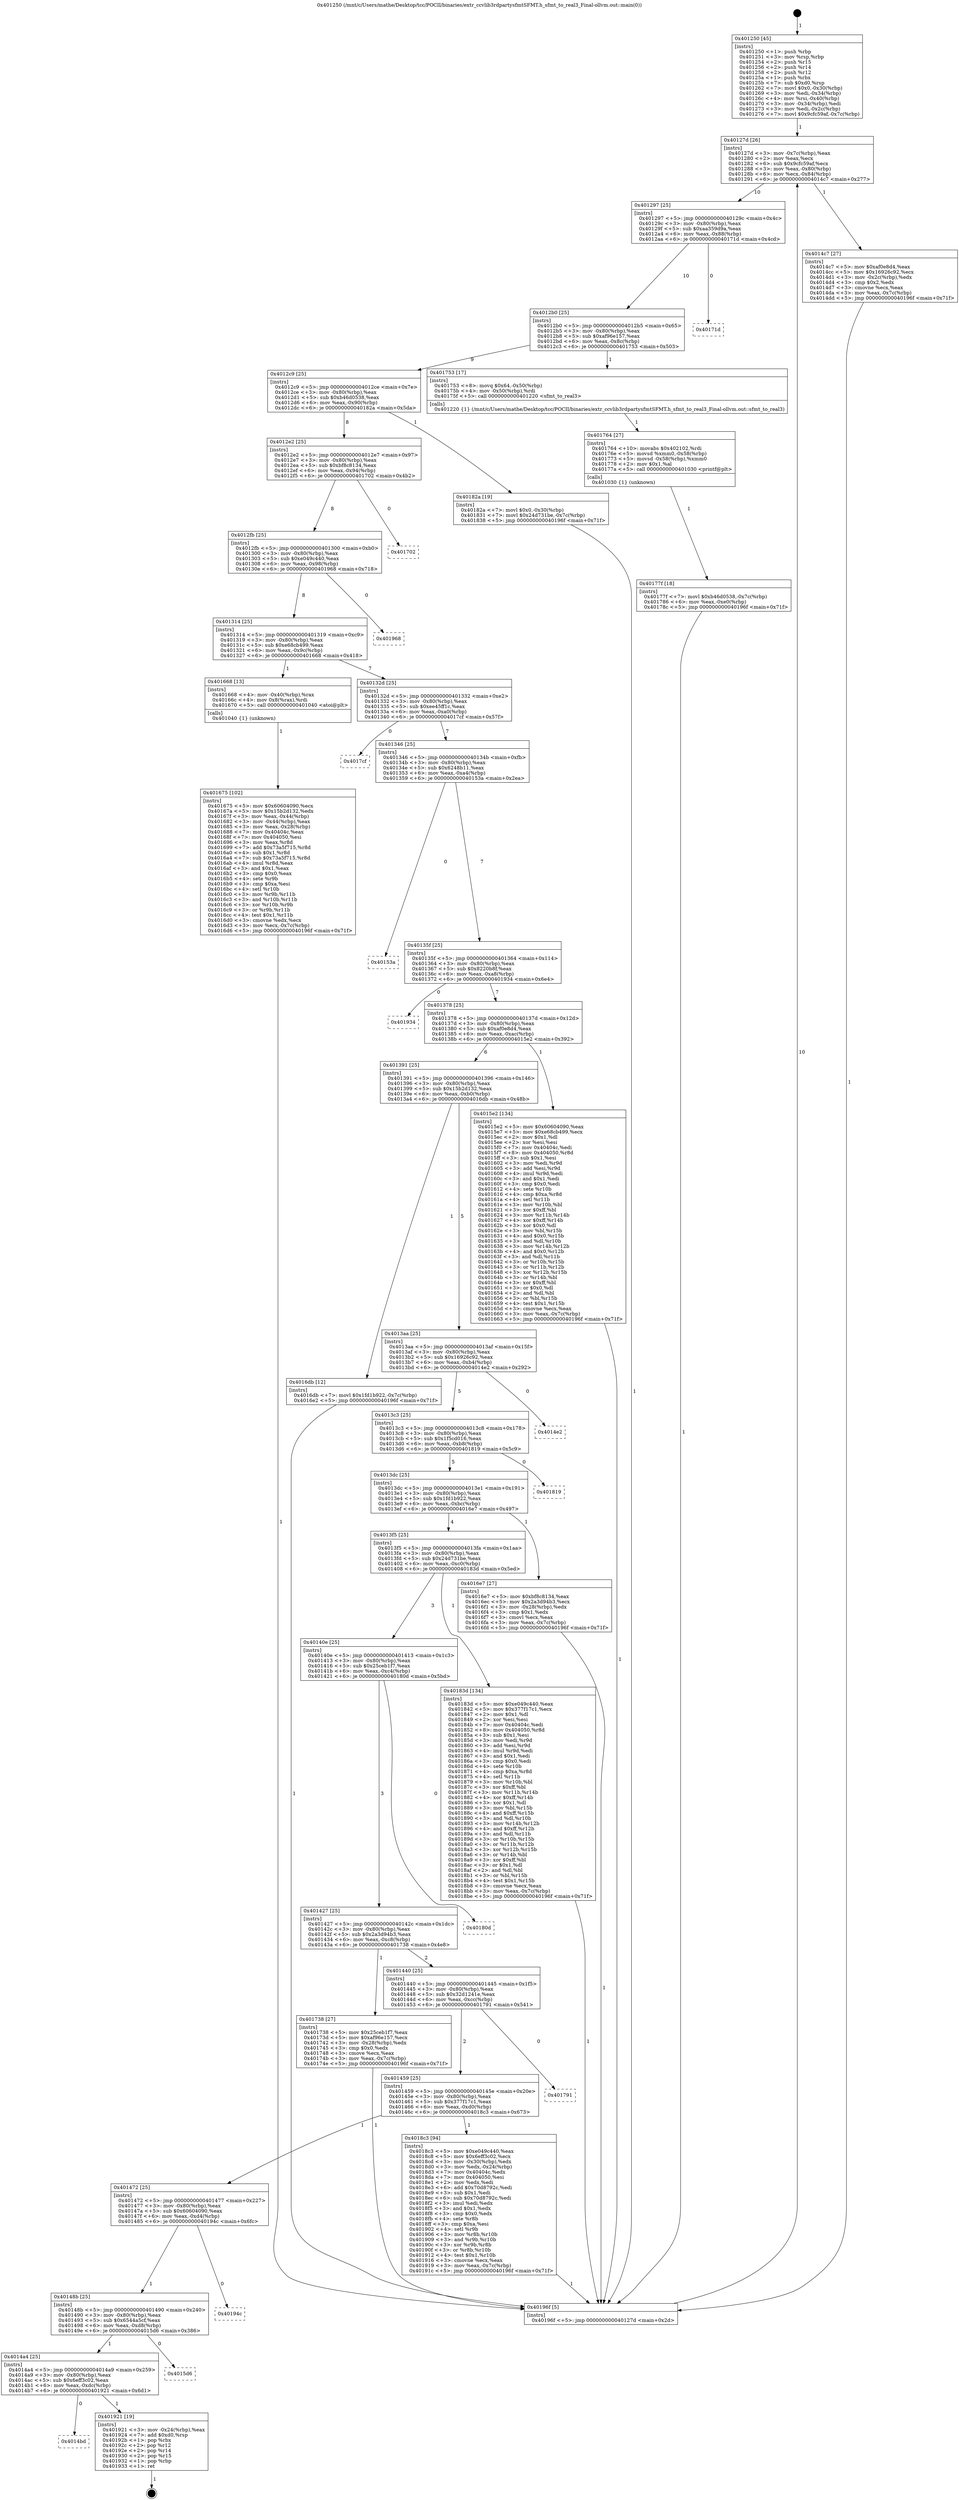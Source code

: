 digraph "0x401250" {
  label = "0x401250 (/mnt/c/Users/mathe/Desktop/tcc/POCII/binaries/extr_ccvlib3rdpartysfmtSFMT.h_sfmt_to_real3_Final-ollvm.out::main(0))"
  labelloc = "t"
  node[shape=record]

  Entry [label="",width=0.3,height=0.3,shape=circle,fillcolor=black,style=filled]
  "0x40127d" [label="{
     0x40127d [26]\l
     | [instrs]\l
     &nbsp;&nbsp;0x40127d \<+3\>: mov -0x7c(%rbp),%eax\l
     &nbsp;&nbsp;0x401280 \<+2\>: mov %eax,%ecx\l
     &nbsp;&nbsp;0x401282 \<+6\>: sub $0x9cfc59af,%ecx\l
     &nbsp;&nbsp;0x401288 \<+3\>: mov %eax,-0x80(%rbp)\l
     &nbsp;&nbsp;0x40128b \<+6\>: mov %ecx,-0x84(%rbp)\l
     &nbsp;&nbsp;0x401291 \<+6\>: je 00000000004014c7 \<main+0x277\>\l
  }"]
  "0x4014c7" [label="{
     0x4014c7 [27]\l
     | [instrs]\l
     &nbsp;&nbsp;0x4014c7 \<+5\>: mov $0xaf0e8d4,%eax\l
     &nbsp;&nbsp;0x4014cc \<+5\>: mov $0x16926c92,%ecx\l
     &nbsp;&nbsp;0x4014d1 \<+3\>: mov -0x2c(%rbp),%edx\l
     &nbsp;&nbsp;0x4014d4 \<+3\>: cmp $0x2,%edx\l
     &nbsp;&nbsp;0x4014d7 \<+3\>: cmovne %ecx,%eax\l
     &nbsp;&nbsp;0x4014da \<+3\>: mov %eax,-0x7c(%rbp)\l
     &nbsp;&nbsp;0x4014dd \<+5\>: jmp 000000000040196f \<main+0x71f\>\l
  }"]
  "0x401297" [label="{
     0x401297 [25]\l
     | [instrs]\l
     &nbsp;&nbsp;0x401297 \<+5\>: jmp 000000000040129c \<main+0x4c\>\l
     &nbsp;&nbsp;0x40129c \<+3\>: mov -0x80(%rbp),%eax\l
     &nbsp;&nbsp;0x40129f \<+5\>: sub $0xaa359d9a,%eax\l
     &nbsp;&nbsp;0x4012a4 \<+6\>: mov %eax,-0x88(%rbp)\l
     &nbsp;&nbsp;0x4012aa \<+6\>: je 000000000040171d \<main+0x4cd\>\l
  }"]
  "0x40196f" [label="{
     0x40196f [5]\l
     | [instrs]\l
     &nbsp;&nbsp;0x40196f \<+5\>: jmp 000000000040127d \<main+0x2d\>\l
  }"]
  "0x401250" [label="{
     0x401250 [45]\l
     | [instrs]\l
     &nbsp;&nbsp;0x401250 \<+1\>: push %rbp\l
     &nbsp;&nbsp;0x401251 \<+3\>: mov %rsp,%rbp\l
     &nbsp;&nbsp;0x401254 \<+2\>: push %r15\l
     &nbsp;&nbsp;0x401256 \<+2\>: push %r14\l
     &nbsp;&nbsp;0x401258 \<+2\>: push %r12\l
     &nbsp;&nbsp;0x40125a \<+1\>: push %rbx\l
     &nbsp;&nbsp;0x40125b \<+7\>: sub $0xd0,%rsp\l
     &nbsp;&nbsp;0x401262 \<+7\>: movl $0x0,-0x30(%rbp)\l
     &nbsp;&nbsp;0x401269 \<+3\>: mov %edi,-0x34(%rbp)\l
     &nbsp;&nbsp;0x40126c \<+4\>: mov %rsi,-0x40(%rbp)\l
     &nbsp;&nbsp;0x401270 \<+3\>: mov -0x34(%rbp),%edi\l
     &nbsp;&nbsp;0x401273 \<+3\>: mov %edi,-0x2c(%rbp)\l
     &nbsp;&nbsp;0x401276 \<+7\>: movl $0x9cfc59af,-0x7c(%rbp)\l
  }"]
  Exit [label="",width=0.3,height=0.3,shape=circle,fillcolor=black,style=filled,peripheries=2]
  "0x40171d" [label="{
     0x40171d\l
  }", style=dashed]
  "0x4012b0" [label="{
     0x4012b0 [25]\l
     | [instrs]\l
     &nbsp;&nbsp;0x4012b0 \<+5\>: jmp 00000000004012b5 \<main+0x65\>\l
     &nbsp;&nbsp;0x4012b5 \<+3\>: mov -0x80(%rbp),%eax\l
     &nbsp;&nbsp;0x4012b8 \<+5\>: sub $0xaf96e157,%eax\l
     &nbsp;&nbsp;0x4012bd \<+6\>: mov %eax,-0x8c(%rbp)\l
     &nbsp;&nbsp;0x4012c3 \<+6\>: je 0000000000401753 \<main+0x503\>\l
  }"]
  "0x4014bd" [label="{
     0x4014bd\l
  }", style=dashed]
  "0x401753" [label="{
     0x401753 [17]\l
     | [instrs]\l
     &nbsp;&nbsp;0x401753 \<+8\>: movq $0x64,-0x50(%rbp)\l
     &nbsp;&nbsp;0x40175b \<+4\>: mov -0x50(%rbp),%rdi\l
     &nbsp;&nbsp;0x40175f \<+5\>: call 0000000000401220 \<sfmt_to_real3\>\l
     | [calls]\l
     &nbsp;&nbsp;0x401220 \{1\} (/mnt/c/Users/mathe/Desktop/tcc/POCII/binaries/extr_ccvlib3rdpartysfmtSFMT.h_sfmt_to_real3_Final-ollvm.out::sfmt_to_real3)\l
  }"]
  "0x4012c9" [label="{
     0x4012c9 [25]\l
     | [instrs]\l
     &nbsp;&nbsp;0x4012c9 \<+5\>: jmp 00000000004012ce \<main+0x7e\>\l
     &nbsp;&nbsp;0x4012ce \<+3\>: mov -0x80(%rbp),%eax\l
     &nbsp;&nbsp;0x4012d1 \<+5\>: sub $0xb46d0538,%eax\l
     &nbsp;&nbsp;0x4012d6 \<+6\>: mov %eax,-0x90(%rbp)\l
     &nbsp;&nbsp;0x4012dc \<+6\>: je 000000000040182a \<main+0x5da\>\l
  }"]
  "0x401921" [label="{
     0x401921 [19]\l
     | [instrs]\l
     &nbsp;&nbsp;0x401921 \<+3\>: mov -0x24(%rbp),%eax\l
     &nbsp;&nbsp;0x401924 \<+7\>: add $0xd0,%rsp\l
     &nbsp;&nbsp;0x40192b \<+1\>: pop %rbx\l
     &nbsp;&nbsp;0x40192c \<+2\>: pop %r12\l
     &nbsp;&nbsp;0x40192e \<+2\>: pop %r14\l
     &nbsp;&nbsp;0x401930 \<+2\>: pop %r15\l
     &nbsp;&nbsp;0x401932 \<+1\>: pop %rbp\l
     &nbsp;&nbsp;0x401933 \<+1\>: ret\l
  }"]
  "0x40182a" [label="{
     0x40182a [19]\l
     | [instrs]\l
     &nbsp;&nbsp;0x40182a \<+7\>: movl $0x0,-0x30(%rbp)\l
     &nbsp;&nbsp;0x401831 \<+7\>: movl $0x24d731be,-0x7c(%rbp)\l
     &nbsp;&nbsp;0x401838 \<+5\>: jmp 000000000040196f \<main+0x71f\>\l
  }"]
  "0x4012e2" [label="{
     0x4012e2 [25]\l
     | [instrs]\l
     &nbsp;&nbsp;0x4012e2 \<+5\>: jmp 00000000004012e7 \<main+0x97\>\l
     &nbsp;&nbsp;0x4012e7 \<+3\>: mov -0x80(%rbp),%eax\l
     &nbsp;&nbsp;0x4012ea \<+5\>: sub $0xbf8c8134,%eax\l
     &nbsp;&nbsp;0x4012ef \<+6\>: mov %eax,-0x94(%rbp)\l
     &nbsp;&nbsp;0x4012f5 \<+6\>: je 0000000000401702 \<main+0x4b2\>\l
  }"]
  "0x4014a4" [label="{
     0x4014a4 [25]\l
     | [instrs]\l
     &nbsp;&nbsp;0x4014a4 \<+5\>: jmp 00000000004014a9 \<main+0x259\>\l
     &nbsp;&nbsp;0x4014a9 \<+3\>: mov -0x80(%rbp),%eax\l
     &nbsp;&nbsp;0x4014ac \<+5\>: sub $0x6eff3c02,%eax\l
     &nbsp;&nbsp;0x4014b1 \<+6\>: mov %eax,-0xdc(%rbp)\l
     &nbsp;&nbsp;0x4014b7 \<+6\>: je 0000000000401921 \<main+0x6d1\>\l
  }"]
  "0x401702" [label="{
     0x401702\l
  }", style=dashed]
  "0x4012fb" [label="{
     0x4012fb [25]\l
     | [instrs]\l
     &nbsp;&nbsp;0x4012fb \<+5\>: jmp 0000000000401300 \<main+0xb0\>\l
     &nbsp;&nbsp;0x401300 \<+3\>: mov -0x80(%rbp),%eax\l
     &nbsp;&nbsp;0x401303 \<+5\>: sub $0xe049c440,%eax\l
     &nbsp;&nbsp;0x401308 \<+6\>: mov %eax,-0x98(%rbp)\l
     &nbsp;&nbsp;0x40130e \<+6\>: je 0000000000401968 \<main+0x718\>\l
  }"]
  "0x4015d6" [label="{
     0x4015d6\l
  }", style=dashed]
  "0x401968" [label="{
     0x401968\l
  }", style=dashed]
  "0x401314" [label="{
     0x401314 [25]\l
     | [instrs]\l
     &nbsp;&nbsp;0x401314 \<+5\>: jmp 0000000000401319 \<main+0xc9\>\l
     &nbsp;&nbsp;0x401319 \<+3\>: mov -0x80(%rbp),%eax\l
     &nbsp;&nbsp;0x40131c \<+5\>: sub $0xe68cb499,%eax\l
     &nbsp;&nbsp;0x401321 \<+6\>: mov %eax,-0x9c(%rbp)\l
     &nbsp;&nbsp;0x401327 \<+6\>: je 0000000000401668 \<main+0x418\>\l
  }"]
  "0x40148b" [label="{
     0x40148b [25]\l
     | [instrs]\l
     &nbsp;&nbsp;0x40148b \<+5\>: jmp 0000000000401490 \<main+0x240\>\l
     &nbsp;&nbsp;0x401490 \<+3\>: mov -0x80(%rbp),%eax\l
     &nbsp;&nbsp;0x401493 \<+5\>: sub $0x6544a5cf,%eax\l
     &nbsp;&nbsp;0x401498 \<+6\>: mov %eax,-0xd8(%rbp)\l
     &nbsp;&nbsp;0x40149e \<+6\>: je 00000000004015d6 \<main+0x386\>\l
  }"]
  "0x401668" [label="{
     0x401668 [13]\l
     | [instrs]\l
     &nbsp;&nbsp;0x401668 \<+4\>: mov -0x40(%rbp),%rax\l
     &nbsp;&nbsp;0x40166c \<+4\>: mov 0x8(%rax),%rdi\l
     &nbsp;&nbsp;0x401670 \<+5\>: call 0000000000401040 \<atoi@plt\>\l
     | [calls]\l
     &nbsp;&nbsp;0x401040 \{1\} (unknown)\l
  }"]
  "0x40132d" [label="{
     0x40132d [25]\l
     | [instrs]\l
     &nbsp;&nbsp;0x40132d \<+5\>: jmp 0000000000401332 \<main+0xe2\>\l
     &nbsp;&nbsp;0x401332 \<+3\>: mov -0x80(%rbp),%eax\l
     &nbsp;&nbsp;0x401335 \<+5\>: sub $0xee45ff1c,%eax\l
     &nbsp;&nbsp;0x40133a \<+6\>: mov %eax,-0xa0(%rbp)\l
     &nbsp;&nbsp;0x401340 \<+6\>: je 00000000004017cf \<main+0x57f\>\l
  }"]
  "0x40194c" [label="{
     0x40194c\l
  }", style=dashed]
  "0x4017cf" [label="{
     0x4017cf\l
  }", style=dashed]
  "0x401346" [label="{
     0x401346 [25]\l
     | [instrs]\l
     &nbsp;&nbsp;0x401346 \<+5\>: jmp 000000000040134b \<main+0xfb\>\l
     &nbsp;&nbsp;0x40134b \<+3\>: mov -0x80(%rbp),%eax\l
     &nbsp;&nbsp;0x40134e \<+5\>: sub $0x6248b11,%eax\l
     &nbsp;&nbsp;0x401353 \<+6\>: mov %eax,-0xa4(%rbp)\l
     &nbsp;&nbsp;0x401359 \<+6\>: je 000000000040153a \<main+0x2ea\>\l
  }"]
  "0x401472" [label="{
     0x401472 [25]\l
     | [instrs]\l
     &nbsp;&nbsp;0x401472 \<+5\>: jmp 0000000000401477 \<main+0x227\>\l
     &nbsp;&nbsp;0x401477 \<+3\>: mov -0x80(%rbp),%eax\l
     &nbsp;&nbsp;0x40147a \<+5\>: sub $0x60604090,%eax\l
     &nbsp;&nbsp;0x40147f \<+6\>: mov %eax,-0xd4(%rbp)\l
     &nbsp;&nbsp;0x401485 \<+6\>: je 000000000040194c \<main+0x6fc\>\l
  }"]
  "0x40153a" [label="{
     0x40153a\l
  }", style=dashed]
  "0x40135f" [label="{
     0x40135f [25]\l
     | [instrs]\l
     &nbsp;&nbsp;0x40135f \<+5\>: jmp 0000000000401364 \<main+0x114\>\l
     &nbsp;&nbsp;0x401364 \<+3\>: mov -0x80(%rbp),%eax\l
     &nbsp;&nbsp;0x401367 \<+5\>: sub $0x8220b8f,%eax\l
     &nbsp;&nbsp;0x40136c \<+6\>: mov %eax,-0xa8(%rbp)\l
     &nbsp;&nbsp;0x401372 \<+6\>: je 0000000000401934 \<main+0x6e4\>\l
  }"]
  "0x4018c3" [label="{
     0x4018c3 [94]\l
     | [instrs]\l
     &nbsp;&nbsp;0x4018c3 \<+5\>: mov $0xe049c440,%eax\l
     &nbsp;&nbsp;0x4018c8 \<+5\>: mov $0x6eff3c02,%ecx\l
     &nbsp;&nbsp;0x4018cd \<+3\>: mov -0x30(%rbp),%edx\l
     &nbsp;&nbsp;0x4018d0 \<+3\>: mov %edx,-0x24(%rbp)\l
     &nbsp;&nbsp;0x4018d3 \<+7\>: mov 0x40404c,%edx\l
     &nbsp;&nbsp;0x4018da \<+7\>: mov 0x404050,%esi\l
     &nbsp;&nbsp;0x4018e1 \<+2\>: mov %edx,%edi\l
     &nbsp;&nbsp;0x4018e3 \<+6\>: add $0x70d8792c,%edi\l
     &nbsp;&nbsp;0x4018e9 \<+3\>: sub $0x1,%edi\l
     &nbsp;&nbsp;0x4018ec \<+6\>: sub $0x70d8792c,%edi\l
     &nbsp;&nbsp;0x4018f2 \<+3\>: imul %edi,%edx\l
     &nbsp;&nbsp;0x4018f5 \<+3\>: and $0x1,%edx\l
     &nbsp;&nbsp;0x4018f8 \<+3\>: cmp $0x0,%edx\l
     &nbsp;&nbsp;0x4018fb \<+4\>: sete %r8b\l
     &nbsp;&nbsp;0x4018ff \<+3\>: cmp $0xa,%esi\l
     &nbsp;&nbsp;0x401902 \<+4\>: setl %r9b\l
     &nbsp;&nbsp;0x401906 \<+3\>: mov %r8b,%r10b\l
     &nbsp;&nbsp;0x401909 \<+3\>: and %r9b,%r10b\l
     &nbsp;&nbsp;0x40190c \<+3\>: xor %r9b,%r8b\l
     &nbsp;&nbsp;0x40190f \<+3\>: or %r8b,%r10b\l
     &nbsp;&nbsp;0x401912 \<+4\>: test $0x1,%r10b\l
     &nbsp;&nbsp;0x401916 \<+3\>: cmovne %ecx,%eax\l
     &nbsp;&nbsp;0x401919 \<+3\>: mov %eax,-0x7c(%rbp)\l
     &nbsp;&nbsp;0x40191c \<+5\>: jmp 000000000040196f \<main+0x71f\>\l
  }"]
  "0x401934" [label="{
     0x401934\l
  }", style=dashed]
  "0x401378" [label="{
     0x401378 [25]\l
     | [instrs]\l
     &nbsp;&nbsp;0x401378 \<+5\>: jmp 000000000040137d \<main+0x12d\>\l
     &nbsp;&nbsp;0x40137d \<+3\>: mov -0x80(%rbp),%eax\l
     &nbsp;&nbsp;0x401380 \<+5\>: sub $0xaf0e8d4,%eax\l
     &nbsp;&nbsp;0x401385 \<+6\>: mov %eax,-0xac(%rbp)\l
     &nbsp;&nbsp;0x40138b \<+6\>: je 00000000004015e2 \<main+0x392\>\l
  }"]
  "0x401459" [label="{
     0x401459 [25]\l
     | [instrs]\l
     &nbsp;&nbsp;0x401459 \<+5\>: jmp 000000000040145e \<main+0x20e\>\l
     &nbsp;&nbsp;0x40145e \<+3\>: mov -0x80(%rbp),%eax\l
     &nbsp;&nbsp;0x401461 \<+5\>: sub $0x377f17c1,%eax\l
     &nbsp;&nbsp;0x401466 \<+6\>: mov %eax,-0xd0(%rbp)\l
     &nbsp;&nbsp;0x40146c \<+6\>: je 00000000004018c3 \<main+0x673\>\l
  }"]
  "0x4015e2" [label="{
     0x4015e2 [134]\l
     | [instrs]\l
     &nbsp;&nbsp;0x4015e2 \<+5\>: mov $0x60604090,%eax\l
     &nbsp;&nbsp;0x4015e7 \<+5\>: mov $0xe68cb499,%ecx\l
     &nbsp;&nbsp;0x4015ec \<+2\>: mov $0x1,%dl\l
     &nbsp;&nbsp;0x4015ee \<+2\>: xor %esi,%esi\l
     &nbsp;&nbsp;0x4015f0 \<+7\>: mov 0x40404c,%edi\l
     &nbsp;&nbsp;0x4015f7 \<+8\>: mov 0x404050,%r8d\l
     &nbsp;&nbsp;0x4015ff \<+3\>: sub $0x1,%esi\l
     &nbsp;&nbsp;0x401602 \<+3\>: mov %edi,%r9d\l
     &nbsp;&nbsp;0x401605 \<+3\>: add %esi,%r9d\l
     &nbsp;&nbsp;0x401608 \<+4\>: imul %r9d,%edi\l
     &nbsp;&nbsp;0x40160c \<+3\>: and $0x1,%edi\l
     &nbsp;&nbsp;0x40160f \<+3\>: cmp $0x0,%edi\l
     &nbsp;&nbsp;0x401612 \<+4\>: sete %r10b\l
     &nbsp;&nbsp;0x401616 \<+4\>: cmp $0xa,%r8d\l
     &nbsp;&nbsp;0x40161a \<+4\>: setl %r11b\l
     &nbsp;&nbsp;0x40161e \<+3\>: mov %r10b,%bl\l
     &nbsp;&nbsp;0x401621 \<+3\>: xor $0xff,%bl\l
     &nbsp;&nbsp;0x401624 \<+3\>: mov %r11b,%r14b\l
     &nbsp;&nbsp;0x401627 \<+4\>: xor $0xff,%r14b\l
     &nbsp;&nbsp;0x40162b \<+3\>: xor $0x0,%dl\l
     &nbsp;&nbsp;0x40162e \<+3\>: mov %bl,%r15b\l
     &nbsp;&nbsp;0x401631 \<+4\>: and $0x0,%r15b\l
     &nbsp;&nbsp;0x401635 \<+3\>: and %dl,%r10b\l
     &nbsp;&nbsp;0x401638 \<+3\>: mov %r14b,%r12b\l
     &nbsp;&nbsp;0x40163b \<+4\>: and $0x0,%r12b\l
     &nbsp;&nbsp;0x40163f \<+3\>: and %dl,%r11b\l
     &nbsp;&nbsp;0x401642 \<+3\>: or %r10b,%r15b\l
     &nbsp;&nbsp;0x401645 \<+3\>: or %r11b,%r12b\l
     &nbsp;&nbsp;0x401648 \<+3\>: xor %r12b,%r15b\l
     &nbsp;&nbsp;0x40164b \<+3\>: or %r14b,%bl\l
     &nbsp;&nbsp;0x40164e \<+3\>: xor $0xff,%bl\l
     &nbsp;&nbsp;0x401651 \<+3\>: or $0x0,%dl\l
     &nbsp;&nbsp;0x401654 \<+2\>: and %dl,%bl\l
     &nbsp;&nbsp;0x401656 \<+3\>: or %bl,%r15b\l
     &nbsp;&nbsp;0x401659 \<+4\>: test $0x1,%r15b\l
     &nbsp;&nbsp;0x40165d \<+3\>: cmovne %ecx,%eax\l
     &nbsp;&nbsp;0x401660 \<+3\>: mov %eax,-0x7c(%rbp)\l
     &nbsp;&nbsp;0x401663 \<+5\>: jmp 000000000040196f \<main+0x71f\>\l
  }"]
  "0x401391" [label="{
     0x401391 [25]\l
     | [instrs]\l
     &nbsp;&nbsp;0x401391 \<+5\>: jmp 0000000000401396 \<main+0x146\>\l
     &nbsp;&nbsp;0x401396 \<+3\>: mov -0x80(%rbp),%eax\l
     &nbsp;&nbsp;0x401399 \<+5\>: sub $0x15b2d132,%eax\l
     &nbsp;&nbsp;0x40139e \<+6\>: mov %eax,-0xb0(%rbp)\l
     &nbsp;&nbsp;0x4013a4 \<+6\>: je 00000000004016db \<main+0x48b\>\l
  }"]
  "0x401675" [label="{
     0x401675 [102]\l
     | [instrs]\l
     &nbsp;&nbsp;0x401675 \<+5\>: mov $0x60604090,%ecx\l
     &nbsp;&nbsp;0x40167a \<+5\>: mov $0x15b2d132,%edx\l
     &nbsp;&nbsp;0x40167f \<+3\>: mov %eax,-0x44(%rbp)\l
     &nbsp;&nbsp;0x401682 \<+3\>: mov -0x44(%rbp),%eax\l
     &nbsp;&nbsp;0x401685 \<+3\>: mov %eax,-0x28(%rbp)\l
     &nbsp;&nbsp;0x401688 \<+7\>: mov 0x40404c,%eax\l
     &nbsp;&nbsp;0x40168f \<+7\>: mov 0x404050,%esi\l
     &nbsp;&nbsp;0x401696 \<+3\>: mov %eax,%r8d\l
     &nbsp;&nbsp;0x401699 \<+7\>: add $0x73a5f715,%r8d\l
     &nbsp;&nbsp;0x4016a0 \<+4\>: sub $0x1,%r8d\l
     &nbsp;&nbsp;0x4016a4 \<+7\>: sub $0x73a5f715,%r8d\l
     &nbsp;&nbsp;0x4016ab \<+4\>: imul %r8d,%eax\l
     &nbsp;&nbsp;0x4016af \<+3\>: and $0x1,%eax\l
     &nbsp;&nbsp;0x4016b2 \<+3\>: cmp $0x0,%eax\l
     &nbsp;&nbsp;0x4016b5 \<+4\>: sete %r9b\l
     &nbsp;&nbsp;0x4016b9 \<+3\>: cmp $0xa,%esi\l
     &nbsp;&nbsp;0x4016bc \<+4\>: setl %r10b\l
     &nbsp;&nbsp;0x4016c0 \<+3\>: mov %r9b,%r11b\l
     &nbsp;&nbsp;0x4016c3 \<+3\>: and %r10b,%r11b\l
     &nbsp;&nbsp;0x4016c6 \<+3\>: xor %r10b,%r9b\l
     &nbsp;&nbsp;0x4016c9 \<+3\>: or %r9b,%r11b\l
     &nbsp;&nbsp;0x4016cc \<+4\>: test $0x1,%r11b\l
     &nbsp;&nbsp;0x4016d0 \<+3\>: cmovne %edx,%ecx\l
     &nbsp;&nbsp;0x4016d3 \<+3\>: mov %ecx,-0x7c(%rbp)\l
     &nbsp;&nbsp;0x4016d6 \<+5\>: jmp 000000000040196f \<main+0x71f\>\l
  }"]
  "0x401791" [label="{
     0x401791\l
  }", style=dashed]
  "0x4016db" [label="{
     0x4016db [12]\l
     | [instrs]\l
     &nbsp;&nbsp;0x4016db \<+7\>: movl $0x1fd1b922,-0x7c(%rbp)\l
     &nbsp;&nbsp;0x4016e2 \<+5\>: jmp 000000000040196f \<main+0x71f\>\l
  }"]
  "0x4013aa" [label="{
     0x4013aa [25]\l
     | [instrs]\l
     &nbsp;&nbsp;0x4013aa \<+5\>: jmp 00000000004013af \<main+0x15f\>\l
     &nbsp;&nbsp;0x4013af \<+3\>: mov -0x80(%rbp),%eax\l
     &nbsp;&nbsp;0x4013b2 \<+5\>: sub $0x16926c92,%eax\l
     &nbsp;&nbsp;0x4013b7 \<+6\>: mov %eax,-0xb4(%rbp)\l
     &nbsp;&nbsp;0x4013bd \<+6\>: je 00000000004014e2 \<main+0x292\>\l
  }"]
  "0x40177f" [label="{
     0x40177f [18]\l
     | [instrs]\l
     &nbsp;&nbsp;0x40177f \<+7\>: movl $0xb46d0538,-0x7c(%rbp)\l
     &nbsp;&nbsp;0x401786 \<+6\>: mov %eax,-0xe0(%rbp)\l
     &nbsp;&nbsp;0x40178c \<+5\>: jmp 000000000040196f \<main+0x71f\>\l
  }"]
  "0x4014e2" [label="{
     0x4014e2\l
  }", style=dashed]
  "0x4013c3" [label="{
     0x4013c3 [25]\l
     | [instrs]\l
     &nbsp;&nbsp;0x4013c3 \<+5\>: jmp 00000000004013c8 \<main+0x178\>\l
     &nbsp;&nbsp;0x4013c8 \<+3\>: mov -0x80(%rbp),%eax\l
     &nbsp;&nbsp;0x4013cb \<+5\>: sub $0x1f5cd016,%eax\l
     &nbsp;&nbsp;0x4013d0 \<+6\>: mov %eax,-0xb8(%rbp)\l
     &nbsp;&nbsp;0x4013d6 \<+6\>: je 0000000000401819 \<main+0x5c9\>\l
  }"]
  "0x401764" [label="{
     0x401764 [27]\l
     | [instrs]\l
     &nbsp;&nbsp;0x401764 \<+10\>: movabs $0x402102,%rdi\l
     &nbsp;&nbsp;0x40176e \<+5\>: movsd %xmm0,-0x58(%rbp)\l
     &nbsp;&nbsp;0x401773 \<+5\>: movsd -0x58(%rbp),%xmm0\l
     &nbsp;&nbsp;0x401778 \<+2\>: mov $0x1,%al\l
     &nbsp;&nbsp;0x40177a \<+5\>: call 0000000000401030 \<printf@plt\>\l
     | [calls]\l
     &nbsp;&nbsp;0x401030 \{1\} (unknown)\l
  }"]
  "0x401819" [label="{
     0x401819\l
  }", style=dashed]
  "0x4013dc" [label="{
     0x4013dc [25]\l
     | [instrs]\l
     &nbsp;&nbsp;0x4013dc \<+5\>: jmp 00000000004013e1 \<main+0x191\>\l
     &nbsp;&nbsp;0x4013e1 \<+3\>: mov -0x80(%rbp),%eax\l
     &nbsp;&nbsp;0x4013e4 \<+5\>: sub $0x1fd1b922,%eax\l
     &nbsp;&nbsp;0x4013e9 \<+6\>: mov %eax,-0xbc(%rbp)\l
     &nbsp;&nbsp;0x4013ef \<+6\>: je 00000000004016e7 \<main+0x497\>\l
  }"]
  "0x401440" [label="{
     0x401440 [25]\l
     | [instrs]\l
     &nbsp;&nbsp;0x401440 \<+5\>: jmp 0000000000401445 \<main+0x1f5\>\l
     &nbsp;&nbsp;0x401445 \<+3\>: mov -0x80(%rbp),%eax\l
     &nbsp;&nbsp;0x401448 \<+5\>: sub $0x32d1241e,%eax\l
     &nbsp;&nbsp;0x40144d \<+6\>: mov %eax,-0xcc(%rbp)\l
     &nbsp;&nbsp;0x401453 \<+6\>: je 0000000000401791 \<main+0x541\>\l
  }"]
  "0x4016e7" [label="{
     0x4016e7 [27]\l
     | [instrs]\l
     &nbsp;&nbsp;0x4016e7 \<+5\>: mov $0xbf8c8134,%eax\l
     &nbsp;&nbsp;0x4016ec \<+5\>: mov $0x2a3d94b3,%ecx\l
     &nbsp;&nbsp;0x4016f1 \<+3\>: mov -0x28(%rbp),%edx\l
     &nbsp;&nbsp;0x4016f4 \<+3\>: cmp $0x1,%edx\l
     &nbsp;&nbsp;0x4016f7 \<+3\>: cmovl %ecx,%eax\l
     &nbsp;&nbsp;0x4016fa \<+3\>: mov %eax,-0x7c(%rbp)\l
     &nbsp;&nbsp;0x4016fd \<+5\>: jmp 000000000040196f \<main+0x71f\>\l
  }"]
  "0x4013f5" [label="{
     0x4013f5 [25]\l
     | [instrs]\l
     &nbsp;&nbsp;0x4013f5 \<+5\>: jmp 00000000004013fa \<main+0x1aa\>\l
     &nbsp;&nbsp;0x4013fa \<+3\>: mov -0x80(%rbp),%eax\l
     &nbsp;&nbsp;0x4013fd \<+5\>: sub $0x24d731be,%eax\l
     &nbsp;&nbsp;0x401402 \<+6\>: mov %eax,-0xc0(%rbp)\l
     &nbsp;&nbsp;0x401408 \<+6\>: je 000000000040183d \<main+0x5ed\>\l
  }"]
  "0x401738" [label="{
     0x401738 [27]\l
     | [instrs]\l
     &nbsp;&nbsp;0x401738 \<+5\>: mov $0x25ceb1f7,%eax\l
     &nbsp;&nbsp;0x40173d \<+5\>: mov $0xaf96e157,%ecx\l
     &nbsp;&nbsp;0x401742 \<+3\>: mov -0x28(%rbp),%edx\l
     &nbsp;&nbsp;0x401745 \<+3\>: cmp $0x0,%edx\l
     &nbsp;&nbsp;0x401748 \<+3\>: cmove %ecx,%eax\l
     &nbsp;&nbsp;0x40174b \<+3\>: mov %eax,-0x7c(%rbp)\l
     &nbsp;&nbsp;0x40174e \<+5\>: jmp 000000000040196f \<main+0x71f\>\l
  }"]
  "0x40183d" [label="{
     0x40183d [134]\l
     | [instrs]\l
     &nbsp;&nbsp;0x40183d \<+5\>: mov $0xe049c440,%eax\l
     &nbsp;&nbsp;0x401842 \<+5\>: mov $0x377f17c1,%ecx\l
     &nbsp;&nbsp;0x401847 \<+2\>: mov $0x1,%dl\l
     &nbsp;&nbsp;0x401849 \<+2\>: xor %esi,%esi\l
     &nbsp;&nbsp;0x40184b \<+7\>: mov 0x40404c,%edi\l
     &nbsp;&nbsp;0x401852 \<+8\>: mov 0x404050,%r8d\l
     &nbsp;&nbsp;0x40185a \<+3\>: sub $0x1,%esi\l
     &nbsp;&nbsp;0x40185d \<+3\>: mov %edi,%r9d\l
     &nbsp;&nbsp;0x401860 \<+3\>: add %esi,%r9d\l
     &nbsp;&nbsp;0x401863 \<+4\>: imul %r9d,%edi\l
     &nbsp;&nbsp;0x401867 \<+3\>: and $0x1,%edi\l
     &nbsp;&nbsp;0x40186a \<+3\>: cmp $0x0,%edi\l
     &nbsp;&nbsp;0x40186d \<+4\>: sete %r10b\l
     &nbsp;&nbsp;0x401871 \<+4\>: cmp $0xa,%r8d\l
     &nbsp;&nbsp;0x401875 \<+4\>: setl %r11b\l
     &nbsp;&nbsp;0x401879 \<+3\>: mov %r10b,%bl\l
     &nbsp;&nbsp;0x40187c \<+3\>: xor $0xff,%bl\l
     &nbsp;&nbsp;0x40187f \<+3\>: mov %r11b,%r14b\l
     &nbsp;&nbsp;0x401882 \<+4\>: xor $0xff,%r14b\l
     &nbsp;&nbsp;0x401886 \<+3\>: xor $0x1,%dl\l
     &nbsp;&nbsp;0x401889 \<+3\>: mov %bl,%r15b\l
     &nbsp;&nbsp;0x40188c \<+4\>: and $0xff,%r15b\l
     &nbsp;&nbsp;0x401890 \<+3\>: and %dl,%r10b\l
     &nbsp;&nbsp;0x401893 \<+3\>: mov %r14b,%r12b\l
     &nbsp;&nbsp;0x401896 \<+4\>: and $0xff,%r12b\l
     &nbsp;&nbsp;0x40189a \<+3\>: and %dl,%r11b\l
     &nbsp;&nbsp;0x40189d \<+3\>: or %r10b,%r15b\l
     &nbsp;&nbsp;0x4018a0 \<+3\>: or %r11b,%r12b\l
     &nbsp;&nbsp;0x4018a3 \<+3\>: xor %r12b,%r15b\l
     &nbsp;&nbsp;0x4018a6 \<+3\>: or %r14b,%bl\l
     &nbsp;&nbsp;0x4018a9 \<+3\>: xor $0xff,%bl\l
     &nbsp;&nbsp;0x4018ac \<+3\>: or $0x1,%dl\l
     &nbsp;&nbsp;0x4018af \<+2\>: and %dl,%bl\l
     &nbsp;&nbsp;0x4018b1 \<+3\>: or %bl,%r15b\l
     &nbsp;&nbsp;0x4018b4 \<+4\>: test $0x1,%r15b\l
     &nbsp;&nbsp;0x4018b8 \<+3\>: cmovne %ecx,%eax\l
     &nbsp;&nbsp;0x4018bb \<+3\>: mov %eax,-0x7c(%rbp)\l
     &nbsp;&nbsp;0x4018be \<+5\>: jmp 000000000040196f \<main+0x71f\>\l
  }"]
  "0x40140e" [label="{
     0x40140e [25]\l
     | [instrs]\l
     &nbsp;&nbsp;0x40140e \<+5\>: jmp 0000000000401413 \<main+0x1c3\>\l
     &nbsp;&nbsp;0x401413 \<+3\>: mov -0x80(%rbp),%eax\l
     &nbsp;&nbsp;0x401416 \<+5\>: sub $0x25ceb1f7,%eax\l
     &nbsp;&nbsp;0x40141b \<+6\>: mov %eax,-0xc4(%rbp)\l
     &nbsp;&nbsp;0x401421 \<+6\>: je 000000000040180d \<main+0x5bd\>\l
  }"]
  "0x401427" [label="{
     0x401427 [25]\l
     | [instrs]\l
     &nbsp;&nbsp;0x401427 \<+5\>: jmp 000000000040142c \<main+0x1dc\>\l
     &nbsp;&nbsp;0x40142c \<+3\>: mov -0x80(%rbp),%eax\l
     &nbsp;&nbsp;0x40142f \<+5\>: sub $0x2a3d94b3,%eax\l
     &nbsp;&nbsp;0x401434 \<+6\>: mov %eax,-0xc8(%rbp)\l
     &nbsp;&nbsp;0x40143a \<+6\>: je 0000000000401738 \<main+0x4e8\>\l
  }"]
  "0x40180d" [label="{
     0x40180d\l
  }", style=dashed]
  Entry -> "0x401250" [label=" 1"]
  "0x40127d" -> "0x4014c7" [label=" 1"]
  "0x40127d" -> "0x401297" [label=" 10"]
  "0x4014c7" -> "0x40196f" [label=" 1"]
  "0x401250" -> "0x40127d" [label=" 1"]
  "0x40196f" -> "0x40127d" [label=" 10"]
  "0x401921" -> Exit [label=" 1"]
  "0x401297" -> "0x40171d" [label=" 0"]
  "0x401297" -> "0x4012b0" [label=" 10"]
  "0x4014a4" -> "0x4014bd" [label=" 0"]
  "0x4012b0" -> "0x401753" [label=" 1"]
  "0x4012b0" -> "0x4012c9" [label=" 9"]
  "0x4014a4" -> "0x401921" [label=" 1"]
  "0x4012c9" -> "0x40182a" [label=" 1"]
  "0x4012c9" -> "0x4012e2" [label=" 8"]
  "0x40148b" -> "0x4014a4" [label=" 1"]
  "0x4012e2" -> "0x401702" [label=" 0"]
  "0x4012e2" -> "0x4012fb" [label=" 8"]
  "0x40148b" -> "0x4015d6" [label=" 0"]
  "0x4012fb" -> "0x401968" [label=" 0"]
  "0x4012fb" -> "0x401314" [label=" 8"]
  "0x401472" -> "0x40148b" [label=" 1"]
  "0x401314" -> "0x401668" [label=" 1"]
  "0x401314" -> "0x40132d" [label=" 7"]
  "0x401472" -> "0x40194c" [label=" 0"]
  "0x40132d" -> "0x4017cf" [label=" 0"]
  "0x40132d" -> "0x401346" [label=" 7"]
  "0x4018c3" -> "0x40196f" [label=" 1"]
  "0x401346" -> "0x40153a" [label=" 0"]
  "0x401346" -> "0x40135f" [label=" 7"]
  "0x401459" -> "0x401472" [label=" 1"]
  "0x40135f" -> "0x401934" [label=" 0"]
  "0x40135f" -> "0x401378" [label=" 7"]
  "0x401459" -> "0x4018c3" [label=" 1"]
  "0x401378" -> "0x4015e2" [label=" 1"]
  "0x401378" -> "0x401391" [label=" 6"]
  "0x4015e2" -> "0x40196f" [label=" 1"]
  "0x401668" -> "0x401675" [label=" 1"]
  "0x401675" -> "0x40196f" [label=" 1"]
  "0x401440" -> "0x401459" [label=" 2"]
  "0x401391" -> "0x4016db" [label=" 1"]
  "0x401391" -> "0x4013aa" [label=" 5"]
  "0x4016db" -> "0x40196f" [label=" 1"]
  "0x401440" -> "0x401791" [label=" 0"]
  "0x4013aa" -> "0x4014e2" [label=" 0"]
  "0x4013aa" -> "0x4013c3" [label=" 5"]
  "0x40183d" -> "0x40196f" [label=" 1"]
  "0x4013c3" -> "0x401819" [label=" 0"]
  "0x4013c3" -> "0x4013dc" [label=" 5"]
  "0x40182a" -> "0x40196f" [label=" 1"]
  "0x4013dc" -> "0x4016e7" [label=" 1"]
  "0x4013dc" -> "0x4013f5" [label=" 4"]
  "0x4016e7" -> "0x40196f" [label=" 1"]
  "0x40177f" -> "0x40196f" [label=" 1"]
  "0x4013f5" -> "0x40183d" [label=" 1"]
  "0x4013f5" -> "0x40140e" [label=" 3"]
  "0x401764" -> "0x40177f" [label=" 1"]
  "0x40140e" -> "0x40180d" [label=" 0"]
  "0x40140e" -> "0x401427" [label=" 3"]
  "0x401753" -> "0x401764" [label=" 1"]
  "0x401427" -> "0x401738" [label=" 1"]
  "0x401427" -> "0x401440" [label=" 2"]
  "0x401738" -> "0x40196f" [label=" 1"]
}
